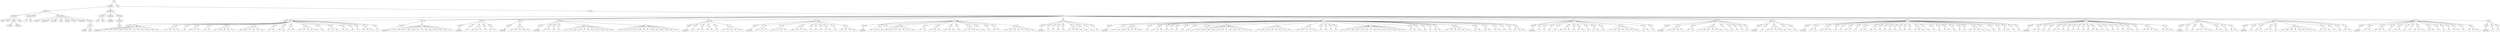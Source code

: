 digraph Tree {
	"t0" [label = "TEI"];
	"t1" [label = "teiHeader"];
	"t2" [label = "fileDesc"];
	"t3" [label = "titleStmt"];
	"t4" [label = "title"];
	"t5" [label = "title"];
	"t6" [label = "author"];
	"t7" [label = "surname"];
	"t8" [label = "forename"];
	"t9" [label = "date"];
	"t10" [label = "publicationStmt"];
	"t11" [label = "p"];
	"t12" [label = "idno"];
	"t13" [label = "sourceDesc"];
	"t14" [label = "genre"];
	"t15" [label = "inspiration"];
	"t16" [label = "structure"];
	"t17" [label = "type"];
	"t18" [label = "periode"];
	"t19" [label = "taille"];
	"t20" [label = "permalien"];
	"t21" [label = "sources"];
	"t22" [label = "source"];
	"t23" [label = "author"];
	"t24" [label = "text"];
	"t25" [label = "profileDesc"];
	"t26" [label = "creation"];
	"t27" [label = "date"];
	"t28" [label = "date"];
	"t29" [label = "langUsage"];
	"t30" [label = "language"];
	"t31" [label = "textClass"];
	"t32" [label = "keywords"];
	"t33" [label = "term"];
	"t34" [label = "text"];
	"t35" [label = "body"];
	"t36" [label = "div1"];
	"t37" [label = "head"];
	"t38" [label = "div2"];
	"t39" [label = "head"];
	"t40" [label = "listPerson"];
	"t41" [label = "sp"];
	"t42" [label = "l"];
	"t43" [label = "l"];
	"t44" [label = "l"];
	"t45" [label = "l"];
	"t46" [label = "l"];
	"t47" [label = "l"];
	"t48" [label = "l"];
	"t49" [label = "l"];
	"t50" [label = "l"];
	"t51" [label = "l"];
	"t52" [label = "l"];
	"t53" [label = "l"];
	"t54" [label = "sp"];
	"t55" [label = "l"];
	"t56" [label = "l"];
	"t57" [label = "l"];
	"t58" [label = "l"];
	"t59" [label = "sp"];
	"t60" [label = "l"];
	"t61" [label = "sp"];
	"t62" [label = "l"];
	"t63" [label = "l"];
	"t64" [label = "l"];
	"t65" [label = "sp"];
	"t66" [label = "l"];
	"t67" [label = "l"];
	"t68" [label = "sp"];
	"t69" [label = "l"];
	"t70" [label = "l"];
	"t71" [label = "l"];
	"t72" [label = "l"];
	"t73" [label = "l"];
	"t74" [label = "sp"];
	"t75" [label = "l"];
	"t76" [label = "l"];
	"t77" [label = "l"];
	"t78" [label = "l"];
	"t79" [label = "l"];
	"t80" [label = "l"];
	"t81" [label = "sp"];
	"t82" [label = "l"];
	"t83" [label = "l"];
	"t84" [label = "sp"];
	"t85" [label = "l"];
	"t86" [label = "l"];
	"t87" [label = "sp"];
	"t88" [label = "l"];
	"t89" [label = "l"];
	"t90" [label = "sp"];
	"t91" [label = "l"];
	"t92" [label = "l"];
	"t93" [label = "l"];
	"t94" [label = "l"];
	"t95" [label = "l"];
	"t96" [label = "sp"];
	"t97" [label = "l"];
	"t98" [label = "sp"];
	"t99" [label = "l"];
	"t100" [label = "l"];
	"t101" [label = "l"];
	"t102" [label = "sp"];
	"t103" [label = "l"];
	"t104" [label = "l"];
	"t105" [label = "sp"];
	"t106" [label = "l"];
	"t107" [label = "sp"];
	"t108" [label = "l"];
	"t109" [label = "sp"];
	"t110" [label = "l"];
	"t111" [label = "l"];
	"t112" [label = "l"];
	"t113" [label = "sp"];
	"t114" [label = "l"];
	"t115" [label = "div2"];
	"t116" [label = "head"];
	"t117" [label = "listPerson"];
	"t118" [label = "sp"];
	"t119" [label = "l"];
	"t120" [label = "l"];
	"t121" [label = "l"];
	"t122" [label = "l"];
	"t123" [label = "l"];
	"t124" [label = "l"];
	"t125" [label = "l"];
	"t126" [label = "l"];
	"t127" [label = "l"];
	"t128" [label = "l"];
	"t129" [label = "l"];
	"t130" [label = "l"];
	"t131" [label = "l"];
	"t132" [label = "div2"];
	"t133" [label = "head"];
	"t134" [label = "listPerson"];
	"t135" [label = "sp"];
	"t136" [label = "l"];
	"t137" [label = "sp"];
	"t138" [label = "l"];
	"t139" [label = "l"];
	"t140" [label = "l"];
	"t141" [label = "sp"];
	"t142" [label = "l"];
	"t143" [label = "sp"];
	"t144" [label = "l"];
	"t145" [label = "l"];
	"t146" [label = "div2"];
	"t147" [label = "head"];
	"t148" [label = "listPerson"];
	"t149" [label = "sp"];
	"t150" [label = "l"];
	"t151" [label = "l"];
	"t152" [label = "l"];
	"t153" [label = "l"];
	"t154" [label = "l"];
	"t155" [label = "div2"];
	"t156" [label = "head"];
	"t157" [label = "listPerson"];
	"t158" [label = "sp"];
	"t159" [label = "l"];
	"t160" [label = "l"];
	"t161" [label = "sp"];
	"t162" [label = "l"];
	"t163" [label = "sp"];
	"t164" [label = "l"];
	"t165" [label = "sp"];
	"t166" [label = "l"];
	"t167" [label = "l"];
	"t168" [label = "l"];
	"t169" [label = "l"];
	"t170" [label = "l"];
	"t171" [label = "l"];
	"t172" [label = "l"];
	"t173" [label = "l"];
	"t174" [label = "l"];
	"t175" [label = "l"];
	"t176" [label = "l"];
	"t177" [label = "sp"];
	"t178" [label = "l"];
	"t179" [label = "l"];
	"t180" [label = "l"];
	"t181" [label = "l"];
	"t182" [label = "l"];
	"t183" [label = "l"];
	"t184" [label = "l"];
	"t185" [label = "l"];
	"t186" [label = "l"];
	"t187" [label = "l"];
	"t188" [label = "l"];
	"t189" [label = "l"];
	"t190" [label = "l"];
	"t191" [label = "div2"];
	"t192" [label = "head"];
	"t193" [label = "listPerson"];
	"t194" [label = "sp"];
	"t195" [label = "l"];
	"t196" [label = "sp"];
	"t197" [label = "l"];
	"t198" [label = "l"];
	"t199" [label = "sp"];
	"t200" [label = "l"];
	"t201" [label = "l"];
	"t202" [label = "sp"];
	"t203" [label = "l"];
	"t204" [label = "sp"];
	"t205" [label = "l"];
	"t206" [label = "l"];
	"t207" [label = "l"];
	"t208" [label = "l"];
	"t209" [label = "l"];
	"t210" [label = "div2"];
	"t211" [label = "head"];
	"t212" [label = "listPerson"];
	"t213" [label = "sp"];
	"t214" [label = "l"];
	"t215" [label = "l"];
	"t216" [label = "l"];
	"t217" [label = "sp"];
	"t218" [label = "l"];
	"t219" [label = "l"];
	"t220" [label = "l"];
	"t221" [label = "l"];
	"t222" [label = "sp"];
	"t223" [label = "l"];
	"t224" [label = "l"];
	"t225" [label = "l"];
	"t226" [label = "l"];
	"t227" [label = "sp"];
	"t228" [label = "l"];
	"t229" [label = "sp"];
	"t230" [label = "l"];
	"t231" [label = "sp"];
	"t232" [label = "l"];
	"t233" [label = "sp"];
	"t234" [label = "l"];
	"t235" [label = "l"];
	"t236" [label = "sp"];
	"t237" [label = "l"];
	"t238" [label = "sp"];
	"t239" [label = "l"];
	"t240" [label = "l"];
	"t241" [label = "l"];
	"t242" [label = "l"];
	"t243" [label = "div2"];
	"t244" [label = "head"];
	"t245" [label = "listPerson"];
	"t246" [label = "sp"];
	"t247" [label = "l"];
	"t248" [label = "sp"];
	"t249" [label = "l"];
	"t250" [label = "sp"];
	"t251" [label = "l"];
	"t252" [label = "l"];
	"t253" [label = "l"];
	"t254" [label = "l"];
	"t255" [label = "l"];
	"t256" [label = "l"];
	"t257" [label = "l"];
	"t258" [label = "l"];
	"t259" [label = "sp"];
	"t260" [label = "l"];
	"t261" [label = "l"];
	"t262" [label = "sp"];
	"t263" [label = "l"];
	"t264" [label = "l"];
	"t265" [label = "l"];
	"t266" [label = "sp"];
	"t267" [label = "l"];
	"t268" [label = "l"];
	"t269" [label = "l"];
	"t270" [label = "sp"];
	"t271" [label = "l"];
	"t272" [label = "sp"];
	"t273" [label = "l"];
	"t274" [label = "l"];
	"t275" [label = "l"];
	"t276" [label = "l"];
	"t277" [label = "sp"];
	"t278" [label = "l"];
	"t279" [label = "sp"];
	"t280" [label = "l"];
	"t281" [label = "sp"];
	"t282" [label = "l"];
	"t283" [label = "l"];
	"t284" [label = "sp"];
	"t285" [label = "l"];
	"t286" [label = "l"];
	"t287" [label = "l"];
	"t288" [label = "l"];
	"t289" [label = "l"];
	"t290" [label = "l"];
	"t291" [label = "l"];
	"t292" [label = "div2"];
	"t293" [label = "head"];
	"t294" [label = "listPerson"];
	"t295" [label = "sp"];
	"t296" [label = "l"];
	"t297" [label = "sp"];
	"t298" [label = "l"];
	"t299" [label = "sp"];
	"t300" [label = "l"];
	"t301" [label = "sp"];
	"t302" [label = "l"];
	"t303" [label = "sp"];
	"t304" [label = "l"];
	"t305" [label = "l"];
	"t306" [label = "l"];
	"t307" [label = "l"];
	"t308" [label = "sp"];
	"t309" [label = "l"];
	"t310" [label = "sp"];
	"t311" [label = "l"];
	"t312" [label = "sp"];
	"t313" [label = "l"];
	"t314" [label = "div2"];
	"t315" [label = "head"];
	"t316" [label = "listPerson"];
	"t317" [label = "sp"];
	"t318" [label = "l"];
	"t319" [label = "sp"];
	"t320" [label = "l"];
	"t321" [label = "l"];
	"t322" [label = "l"];
	"t323" [label = "l"];
	"t324" [label = "l"];
	"t325" [label = "l"];
	"t326" [label = "sp"];
	"t327" [label = "l"];
	"t328" [label = "sp"];
	"t329" [label = "l"];
	"t330" [label = "l"];
	"t331" [label = "l"];
	"t332" [label = "sp"];
	"t333" [label = "l"];
	"t334" [label = "sp"];
	"t335" [label = "l"];
	"t336" [label = "sp"];
	"t337" [label = "l"];
	"t338" [label = "sp"];
	"t339" [label = "l"];
	"t340" [label = "sp"];
	"t341" [label = "l"];
	"t342" [label = "sp"];
	"t343" [label = "l"];
	"t344" [label = "sp"];
	"t345" [label = "l"];
	"t346" [label = "l"];
	"t347" [label = "l"];
	"t348" [label = "l"];
	"t349" [label = "l"];
	"t350" [label = "l"];
	"t351" [label = "l"];
	"t352" [label = "l"];
	"t353" [label = "l"];
	"t354" [label = "l"];
	"t355" [label = "l"];
	"t356" [label = "l"];
	"t357" [label = "sp"];
	"t358" [label = "l"];
	"t359" [label = "l"];
	"t360" [label = "l"];
	"t361" [label = "l"];
	"t362" [label = "l"];
	"t363" [label = "l"];
	"t364" [label = "l"];
	"t365" [label = "l"];
	"t366" [label = "sp"];
	"t367" [label = "l"];
	"t368" [label = "l"];
	"t369" [label = "l"];
	"t370" [label = "l"];
	"t371" [label = "l"];
	"t372" [label = "sp"];
	"t373" [label = "l"];
	"t374" [label = "sp"];
	"t375" [label = "l"];
	"t376" [label = "sp"];
	"t377" [label = "l"];
	"t378" [label = "sp"];
	"t379" [label = "l"];
	"t380" [label = "sp"];
	"t381" [label = "l"];
	"t382" [label = "l"];
	"t383" [label = "l"];
	"t384" [label = "l"];
	"t385" [label = "l"];
	"t386" [label = "l"];
	"t387" [label = "l"];
	"t388" [label = "l"];
	"t389" [label = "l"];
	"t390" [label = "l"];
	"t391" [label = "l"];
	"t392" [label = "l"];
	"t393" [label = "l"];
	"t394" [label = "l"];
	"t395" [label = "sp"];
	"t396" [label = "l"];
	"t397" [label = "l"];
	"t398" [label = "sp"];
	"t399" [label = "l"];
	"t400" [label = "sp"];
	"t401" [label = "l"];
	"t402" [label = "sp"];
	"t403" [label = "l"];
	"t404" [label = "sp"];
	"t405" [label = "l"];
	"t406" [label = "l"];
	"t407" [label = "sp"];
	"t408" [label = "l"];
	"t409" [label = "l"];
	"t410" [label = "l"];
	"t411" [label = "l"];
	"t412" [label = "l"];
	"t413" [label = "l"];
	"t414" [label = "sp"];
	"t415" [label = "l"];
	"t416" [label = "l"];
	"t417" [label = "sp"];
	"t418" [label = "l"];
	"t419" [label = "l"];
	"t420" [label = "sp"];
	"t421" [label = "l"];
	"t422" [label = "l"];
	"t423" [label = "sp"];
	"t424" [label = "l"];
	"t425" [label = "sp"];
	"t426" [label = "l"];
	"t427" [label = "sp"];
	"t428" [label = "l"];
	"t429" [label = "l"];
	"t430" [label = "l"];
	"t431" [label = "div2"];
	"t432" [label = "head"];
	"t433" [label = "listPerson"];
	"t434" [label = "sp"];
	"t435" [label = "l"];
	"t436" [label = "sp"];
	"t437" [label = "l"];
	"t438" [label = "sp"];
	"t439" [label = "l"];
	"t440" [label = "sp"];
	"t441" [label = "l"];
	"t442" [label = "sp"];
	"t443" [label = "l"];
	"t444" [label = "l"];
	"t445" [label = "l"];
	"t446" [label = "sp"];
	"t447" [label = "l"];
	"t448" [label = "sp"];
	"t449" [label = "l"];
	"t450" [label = "l"];
	"t451" [label = "sp"];
	"t452" [label = "l"];
	"t453" [label = "sp"];
	"t454" [label = "l"];
	"t455" [label = "l"];
	"t456" [label = "sp"];
	"t457" [label = "l"];
	"t458" [label = "sp"];
	"t459" [label = "l"];
	"t460" [label = "l"];
	"t461" [label = "l"];
	"t462" [label = "l"];
	"t463" [label = "l"];
	"t464" [label = "l"];
	"t465" [label = "l"];
	"t466" [label = "sp"];
	"t467" [label = "l"];
	"t468" [label = "l"];
	"t469" [label = "sp"];
	"t470" [label = "l"];
	"t471" [label = "div2"];
	"t472" [label = "head"];
	"t473" [label = "listPerson"];
	"t474" [label = "sp"];
	"t475" [label = "l"];
	"t476" [label = "l"];
	"t477" [label = "l"];
	"t478" [label = "l"];
	"t479" [label = "sp"];
	"t480" [label = "l"];
	"t481" [label = "l"];
	"t482" [label = "sp"];
	"t483" [label = "l"];
	"t484" [label = "l"];
	"t485" [label = "l"];
	"t486" [label = "l"];
	"t487" [label = "l"];
	"t488" [label = "l"];
	"t489" [label = "sp"];
	"t490" [label = "l"];
	"t491" [label = "sp"];
	"t492" [label = "l"];
	"t493" [label = "sp"];
	"t494" [label = "l"];
	"t495" [label = "sp"];
	"t496" [label = "l"];
	"t497" [label = "sp"];
	"t498" [label = "l"];
	"t499" [label = "div2"];
	"t500" [label = "head"];
	"t501" [label = "listPerson"];
	"t502" [label = "sp"];
	"t503" [label = "l"];
	"t504" [label = "sp"];
	"t505" [label = "l"];
	"t506" [label = "l"];
	"t507" [label = "l"];
	"t508" [label = "l"];
	"t509" [label = "l"];
	"t510" [label = "sp"];
	"t511" [label = "l"];
	"t512" [label = "sp"];
	"t513" [label = "l"];
	"t514" [label = "div2"];
	"t515" [label = "head"];
	"t516" [label = "listPerson"];
	"t517" [label = "sp"];
	"t518" [label = "l"];
	"t519" [label = "l"];
	"t520" [label = "sp"];
	"t521" [label = "l"];
	"t522" [label = "l"];
	"t523" [label = "l"];
	"t524" [label = "sp"];
	"t525" [label = "l"];
	"t526" [label = "sp"];
	"t527" [label = "l"];
	"t528" [label = "sp"];
	"t529" [label = "l"];
	"t530" [label = "l"];
	"t531" [label = "sp"];
	"t532" [label = "l"];
	"t533" [label = "sp"];
	"t534" [label = "l"];
	"t535" [label = "l"];
	"t536" [label = "sp"];
	"t537" [label = "l"];
	"t538" [label = "l"];
	"t539" [label = "sp"];
	"t540" [label = "l"];
	"t541" [label = "sp"];
	"t542" [label = "l"];
	"t543" [label = "sp"];
	"t544" [label = "l"];
	"t545" [label = "sp"];
	"t546" [label = "l"];
	"t547" [label = "sp"];
	"t548" [label = "l"];
	"t549" [label = "sp"];
	"t550" [label = "l"];
	"t551" [label = "sp"];
	"t552" [label = "l"];
	"t553" [label = "sp"];
	"t554" [label = "l"];
	"t555" [label = "l"];
	"t556" [label = "l"];
	"t557" [label = "sp"];
	"t558" [label = "l"];
	"t559" [label = "sp"];
	"t560" [label = "l"];
	"t561" [label = "sp"];
	"t562" [label = "l"];
	"t563" [label = "sp"];
	"t564" [label = "l"];
	"t565" [label = "l"];
	"t566" [label = "sp"];
	"t567" [label = "l"];
	"t568" [label = "sp"];
	"t569" [label = "l"];
	"t570" [label = "sp"];
	"t571" [label = "l"];
	"t572" [label = "sp"];
	"t573" [label = "l"];
	"t574" [label = "l"];
	"t575" [label = "l"];
	"t576" [label = "l"];
	"t577" [label = "sp"];
	"t578" [label = "l"];
	"t579" [label = "sp"];
	"t580" [label = "l"];
	"t581" [label = "sp"];
	"t582" [label = "l"];
	"t583" [label = "sp"];
	"t584" [label = "l"];
	"t585" [label = "l"];
	"t586" [label = "sp"];
	"t587" [label = "l"];
	"t588" [label = "sp"];
	"t589" [label = "l"];
	"t590" [label = "div2"];
	"t591" [label = "head"];
	"t592" [label = "listPerson"];
	"t593" [label = "sp"];
	"t594" [label = "l"];
	"t595" [label = "l"];
	"t596" [label = "sp"];
	"t597" [label = "l"];
	"t598" [label = "sp"];
	"t599" [label = "l"];
	"t600" [label = "sp"];
	"t601" [label = "l"];
	"t602" [label = "l"];
	"t603" [label = "sp"];
	"t604" [label = "l"];
	"t605" [label = "sp"];
	"t606" [label = "l"];
	"t607" [label = "sp"];
	"t608" [label = "l"];
	"t609" [label = "sp"];
	"t610" [label = "l"];
	"t611" [label = "sp"];
	"t612" [label = "l"];
	"t613" [label = "sp"];
	"t614" [label = "l"];
	"t615" [label = "sp"];
	"t616" [label = "l"];
	"t617" [label = "l"];
	"t618" [label = "sp"];
	"t619" [label = "l"];
	"t620" [label = "sp"];
	"t621" [label = "l"];
	"t622" [label = "sp"];
	"t623" [label = "l"];
	"t624" [label = "sp"];
	"t625" [label = "l"];
	"t626" [label = "sp"];
	"t627" [label = "l"];
	"t628" [label = "sp"];
	"t629" [label = "l"];
	"t630" [label = "l"];
	"t631" [label = "sp"];
	"t632" [label = "l"];
	"t633" [label = "sp"];
	"t634" [label = "l"];
	"t635" [label = "l"];
	"t636" [label = "l"];
	"t637" [label = "l"];
	"t638" [label = "sp"];
	"t639" [label = "l"];
	"t640" [label = "l"];
	"t641" [label = "l"];
	"t642" [label = "div2"];
	"t643" [label = "head"];
	"t644" [label = "listPerson"];
	"t645" [label = "sp"];
	"t646" [label = "l"];
	"t647" [label = "sp"];
	"t648" [label = "l"];
	"t649" [label = "sp"];
	"t650" [label = "l"];
	"t651" [label = "l"];
	"t652" [label = "l"];
	"t653" [label = "l"];
	"t654" [label = "sp"];
	"t655" [label = "l"];
	"t656" [label = "l"];
	"t657" [label = "sp"];
	"t658" [label = "l"];
	"t659" [label = "sp"];
	"t660" [label = "l"];
	"t661" [label = "l"];
	"t662" [label = "div2"];
	"t663" [label = "head"];
	"t664" [label = "listPerson"];
	"t665" [label = "sp"];
	"t666" [label = "l"];
	"t667" [label = "sp"];
	"t668" [label = "l"];
	"t669" [label = "l"];
	"t670" [label = "sp"];
	"t671" [label = "l"];
	"t672" [label = "l"];
	"t673" [label = "sp"];
	"t674" [label = "l"];
	"t675" [label = "sp"];
	"t676" [label = "l"];
	"t677" [label = "l"];
	"t678" [label = "l"];
	"t679" [label = "l"];
	"t680" [label = "l"];
	"t681" [label = "l"];
	"t682" [label = "l"];
	"t683" [label = "l"];
	"t684" [label = "sp"];
	"t685" [label = "l"];
	"t686" [label = "l"];
	"t687" [label = "l"];
	"t688" [label = "sp"];
	"t689" [label = "l"];
	"t690" [label = "sp"];
	"t691" [label = "l"];
	"t692" [label = "sp"];
	"t693" [label = "l"];
	"t694" [label = "l"];
	"t695" [label = "div2"];
	"t696" [label = "head"];
	"t697" [label = "listPerson"];
	"t698" [label = "sp"];
	"t699" [label = "l"];
	"t700" [label = "l"];
	"t701" [label = "sp"];
	"t702" [label = "l"];
	"t703" [label = "l"];
	"t704" [label = "l"];
	"t705" [label = "sp"];
	"t706" [label = "l"];
	"t707" [label = "sp"];
	"t708" [label = "l"];
	"t709" [label = "l"];
	"t710" [label = "sp"];
	"t711" [label = "l"];
	"t712" [label = "sp"];
	"t713" [label = "l"];
	"t714" [label = "sp"];
	"t715" [label = "l"];
	"t716" [label = "l"];
	"t717" [label = "l"];
	"t718" [label = "sp"];
	"t719" [label = "l"];
	"t720" [label = "l"];
	"t721" [label = "sp"];
	"t722" [label = "l"];
	"t723" [label = "sp"];
	"t724" [label = "l"];
	"t725" [label = "sp"];
	"t726" [label = "l"];
	"t727" [label = "sp"];
	"t728" [label = "l"];
	"t729" [label = "l"];
	"t730" [label = "sp"];
	"t731" [label = "l"];
	"t732" [label = "sp"];
	"t733" [label = "l"];
	"t734" [label = "l"];
	"t735" [label = "l"];
	"t736" [label = "div2"];
	"t737" [label = "head"];
	"t738" [label = "listPerson"];
	"t739" [label = "sp"];
	"t740" [label = "l"];
	"t741" [label = "sp"];
	"t742" [label = "l"];
	"t0" -> "t1";
	"t1" -> "t2";
	"t2" -> "t3";
	"t3" -> "t4";
	"t3" -> "t5";
	"t3" -> "t6";
	"t6" -> "t7";
	"t6" -> "t8";
	"t3" -> "t9";
	"t2" -> "t10";
	"t10" -> "t11";
	"t10" -> "t12";
	"t2" -> "t13";
	"t13" -> "t14";
	"t13" -> "t15";
	"t13" -> "t16";
	"t13" -> "t17";
	"t13" -> "t18";
	"t13" -> "t19";
	"t13" -> "t20";
	"t13" -> "t21";
	"t21" -> "t22";
	"t22" -> "t23";
	"t22" -> "t24";
	"t1" -> "t25";
	"t25" -> "t26";
	"t26" -> "t27";
	"t26" -> "t28";
	"t25" -> "t29";
	"t29" -> "t30";
	"t25" -> "t31";
	"t31" -> "t32";
	"t32" -> "t33";
	"t0" -> "t34";
	"t34" -> "t35";
	"t35" -> "t36";
	"t36" -> "t37";
	"t36" -> "t38";
	"t38" -> "t39";
	"t39" -> "t40";
	"t38" -> "t41";
	"t41" -> "t42";
	"t41" -> "t43";
	"t41" -> "t44";
	"t41" -> "t45";
	"t41" -> "t46";
	"t41" -> "t47";
	"t41" -> "t48";
	"t41" -> "t49";
	"t41" -> "t50";
	"t41" -> "t51";
	"t41" -> "t52";
	"t41" -> "t53";
	"t38" -> "t54";
	"t54" -> "t55";
	"t54" -> "t56";
	"t54" -> "t57";
	"t54" -> "t58";
	"t38" -> "t59";
	"t59" -> "t60";
	"t38" -> "t61";
	"t61" -> "t62";
	"t61" -> "t63";
	"t61" -> "t64";
	"t38" -> "t65";
	"t65" -> "t66";
	"t65" -> "t67";
	"t38" -> "t68";
	"t68" -> "t69";
	"t68" -> "t70";
	"t68" -> "t71";
	"t68" -> "t72";
	"t68" -> "t73";
	"t38" -> "t74";
	"t74" -> "t75";
	"t74" -> "t76";
	"t74" -> "t77";
	"t74" -> "t78";
	"t74" -> "t79";
	"t74" -> "t80";
	"t38" -> "t81";
	"t81" -> "t82";
	"t81" -> "t83";
	"t38" -> "t84";
	"t84" -> "t85";
	"t84" -> "t86";
	"t38" -> "t87";
	"t87" -> "t88";
	"t87" -> "t89";
	"t38" -> "t90";
	"t90" -> "t91";
	"t90" -> "t92";
	"t90" -> "t93";
	"t90" -> "t94";
	"t90" -> "t95";
	"t38" -> "t96";
	"t96" -> "t97";
	"t38" -> "t98";
	"t98" -> "t99";
	"t98" -> "t100";
	"t98" -> "t101";
	"t38" -> "t102";
	"t102" -> "t103";
	"t102" -> "t104";
	"t38" -> "t105";
	"t105" -> "t106";
	"t38" -> "t107";
	"t107" -> "t108";
	"t38" -> "t109";
	"t109" -> "t110";
	"t109" -> "t111";
	"t109" -> "t112";
	"t38" -> "t113";
	"t113" -> "t114";
	"t36" -> "t115";
	"t115" -> "t116";
	"t116" -> "t117";
	"t115" -> "t118";
	"t118" -> "t119";
	"t118" -> "t120";
	"t118" -> "t121";
	"t118" -> "t122";
	"t118" -> "t123";
	"t118" -> "t124";
	"t118" -> "t125";
	"t118" -> "t126";
	"t118" -> "t127";
	"t118" -> "t128";
	"t118" -> "t129";
	"t118" -> "t130";
	"t118" -> "t131";
	"t36" -> "t132";
	"t132" -> "t133";
	"t133" -> "t134";
	"t132" -> "t135";
	"t135" -> "t136";
	"t132" -> "t137";
	"t137" -> "t138";
	"t137" -> "t139";
	"t137" -> "t140";
	"t132" -> "t141";
	"t141" -> "t142";
	"t132" -> "t143";
	"t143" -> "t144";
	"t143" -> "t145";
	"t36" -> "t146";
	"t146" -> "t147";
	"t147" -> "t148";
	"t146" -> "t149";
	"t149" -> "t150";
	"t149" -> "t151";
	"t149" -> "t152";
	"t149" -> "t153";
	"t149" -> "t154";
	"t36" -> "t155";
	"t155" -> "t156";
	"t156" -> "t157";
	"t155" -> "t158";
	"t158" -> "t159";
	"t158" -> "t160";
	"t155" -> "t161";
	"t161" -> "t162";
	"t155" -> "t163";
	"t163" -> "t164";
	"t155" -> "t165";
	"t165" -> "t166";
	"t165" -> "t167";
	"t165" -> "t168";
	"t165" -> "t169";
	"t165" -> "t170";
	"t165" -> "t171";
	"t165" -> "t172";
	"t165" -> "t173";
	"t165" -> "t174";
	"t165" -> "t175";
	"t165" -> "t176";
	"t155" -> "t177";
	"t177" -> "t178";
	"t177" -> "t179";
	"t177" -> "t180";
	"t177" -> "t181";
	"t177" -> "t182";
	"t177" -> "t183";
	"t177" -> "t184";
	"t177" -> "t185";
	"t177" -> "t186";
	"t177" -> "t187";
	"t177" -> "t188";
	"t177" -> "t189";
	"t177" -> "t190";
	"t36" -> "t191";
	"t191" -> "t192";
	"t192" -> "t193";
	"t191" -> "t194";
	"t194" -> "t195";
	"t191" -> "t196";
	"t196" -> "t197";
	"t196" -> "t198";
	"t191" -> "t199";
	"t199" -> "t200";
	"t199" -> "t201";
	"t191" -> "t202";
	"t202" -> "t203";
	"t191" -> "t204";
	"t204" -> "t205";
	"t204" -> "t206";
	"t204" -> "t207";
	"t204" -> "t208";
	"t204" -> "t209";
	"t36" -> "t210";
	"t210" -> "t211";
	"t211" -> "t212";
	"t210" -> "t213";
	"t213" -> "t214";
	"t213" -> "t215";
	"t213" -> "t216";
	"t210" -> "t217";
	"t217" -> "t218";
	"t217" -> "t219";
	"t217" -> "t220";
	"t217" -> "t221";
	"t210" -> "t222";
	"t222" -> "t223";
	"t222" -> "t224";
	"t222" -> "t225";
	"t222" -> "t226";
	"t210" -> "t227";
	"t227" -> "t228";
	"t210" -> "t229";
	"t229" -> "t230";
	"t210" -> "t231";
	"t231" -> "t232";
	"t210" -> "t233";
	"t233" -> "t234";
	"t233" -> "t235";
	"t210" -> "t236";
	"t236" -> "t237";
	"t210" -> "t238";
	"t238" -> "t239";
	"t238" -> "t240";
	"t238" -> "t241";
	"t238" -> "t242";
	"t36" -> "t243";
	"t243" -> "t244";
	"t244" -> "t245";
	"t243" -> "t246";
	"t246" -> "t247";
	"t243" -> "t248";
	"t248" -> "t249";
	"t243" -> "t250";
	"t250" -> "t251";
	"t250" -> "t252";
	"t250" -> "t253";
	"t250" -> "t254";
	"t250" -> "t255";
	"t250" -> "t256";
	"t250" -> "t257";
	"t250" -> "t258";
	"t243" -> "t259";
	"t259" -> "t260";
	"t259" -> "t261";
	"t243" -> "t262";
	"t262" -> "t263";
	"t262" -> "t264";
	"t262" -> "t265";
	"t243" -> "t266";
	"t266" -> "t267";
	"t266" -> "t268";
	"t266" -> "t269";
	"t243" -> "t270";
	"t270" -> "t271";
	"t243" -> "t272";
	"t272" -> "t273";
	"t272" -> "t274";
	"t272" -> "t275";
	"t272" -> "t276";
	"t243" -> "t277";
	"t277" -> "t278";
	"t243" -> "t279";
	"t279" -> "t280";
	"t243" -> "t281";
	"t281" -> "t282";
	"t281" -> "t283";
	"t243" -> "t284";
	"t284" -> "t285";
	"t284" -> "t286";
	"t284" -> "t287";
	"t284" -> "t288";
	"t284" -> "t289";
	"t284" -> "t290";
	"t284" -> "t291";
	"t36" -> "t292";
	"t292" -> "t293";
	"t293" -> "t294";
	"t292" -> "t295";
	"t295" -> "t296";
	"t292" -> "t297";
	"t297" -> "t298";
	"t292" -> "t299";
	"t299" -> "t300";
	"t292" -> "t301";
	"t301" -> "t302";
	"t292" -> "t303";
	"t303" -> "t304";
	"t303" -> "t305";
	"t303" -> "t306";
	"t303" -> "t307";
	"t292" -> "t308";
	"t308" -> "t309";
	"t292" -> "t310";
	"t310" -> "t311";
	"t292" -> "t312";
	"t312" -> "t313";
	"t36" -> "t314";
	"t314" -> "t315";
	"t315" -> "t316";
	"t314" -> "t317";
	"t317" -> "t318";
	"t314" -> "t319";
	"t319" -> "t320";
	"t319" -> "t321";
	"t319" -> "t322";
	"t319" -> "t323";
	"t319" -> "t324";
	"t319" -> "t325";
	"t314" -> "t326";
	"t326" -> "t327";
	"t314" -> "t328";
	"t328" -> "t329";
	"t328" -> "t330";
	"t328" -> "t331";
	"t314" -> "t332";
	"t332" -> "t333";
	"t314" -> "t334";
	"t334" -> "t335";
	"t314" -> "t336";
	"t336" -> "t337";
	"t314" -> "t338";
	"t338" -> "t339";
	"t314" -> "t340";
	"t340" -> "t341";
	"t314" -> "t342";
	"t342" -> "t343";
	"t314" -> "t344";
	"t344" -> "t345";
	"t344" -> "t346";
	"t344" -> "t347";
	"t344" -> "t348";
	"t344" -> "t349";
	"t344" -> "t350";
	"t344" -> "t351";
	"t344" -> "t352";
	"t344" -> "t353";
	"t344" -> "t354";
	"t344" -> "t355";
	"t344" -> "t356";
	"t314" -> "t357";
	"t357" -> "t358";
	"t357" -> "t359";
	"t357" -> "t360";
	"t357" -> "t361";
	"t357" -> "t362";
	"t357" -> "t363";
	"t357" -> "t364";
	"t357" -> "t365";
	"t314" -> "t366";
	"t366" -> "t367";
	"t366" -> "t368";
	"t366" -> "t369";
	"t366" -> "t370";
	"t366" -> "t371";
	"t314" -> "t372";
	"t372" -> "t373";
	"t314" -> "t374";
	"t374" -> "t375";
	"t314" -> "t376";
	"t376" -> "t377";
	"t314" -> "t378";
	"t378" -> "t379";
	"t314" -> "t380";
	"t380" -> "t381";
	"t380" -> "t382";
	"t380" -> "t383";
	"t380" -> "t384";
	"t380" -> "t385";
	"t380" -> "t386";
	"t380" -> "t387";
	"t380" -> "t388";
	"t380" -> "t389";
	"t380" -> "t390";
	"t380" -> "t391";
	"t380" -> "t392";
	"t380" -> "t393";
	"t380" -> "t394";
	"t314" -> "t395";
	"t395" -> "t396";
	"t395" -> "t397";
	"t314" -> "t398";
	"t398" -> "t399";
	"t314" -> "t400";
	"t400" -> "t401";
	"t314" -> "t402";
	"t402" -> "t403";
	"t314" -> "t404";
	"t404" -> "t405";
	"t404" -> "t406";
	"t314" -> "t407";
	"t407" -> "t408";
	"t407" -> "t409";
	"t407" -> "t410";
	"t407" -> "t411";
	"t407" -> "t412";
	"t407" -> "t413";
	"t314" -> "t414";
	"t414" -> "t415";
	"t414" -> "t416";
	"t314" -> "t417";
	"t417" -> "t418";
	"t417" -> "t419";
	"t314" -> "t420";
	"t420" -> "t421";
	"t420" -> "t422";
	"t314" -> "t423";
	"t423" -> "t424";
	"t314" -> "t425";
	"t425" -> "t426";
	"t314" -> "t427";
	"t427" -> "t428";
	"t427" -> "t429";
	"t427" -> "t430";
	"t36" -> "t431";
	"t431" -> "t432";
	"t432" -> "t433";
	"t431" -> "t434";
	"t434" -> "t435";
	"t431" -> "t436";
	"t436" -> "t437";
	"t431" -> "t438";
	"t438" -> "t439";
	"t431" -> "t440";
	"t440" -> "t441";
	"t431" -> "t442";
	"t442" -> "t443";
	"t442" -> "t444";
	"t442" -> "t445";
	"t431" -> "t446";
	"t446" -> "t447";
	"t431" -> "t448";
	"t448" -> "t449";
	"t448" -> "t450";
	"t431" -> "t451";
	"t451" -> "t452";
	"t431" -> "t453";
	"t453" -> "t454";
	"t453" -> "t455";
	"t431" -> "t456";
	"t456" -> "t457";
	"t431" -> "t458";
	"t458" -> "t459";
	"t458" -> "t460";
	"t458" -> "t461";
	"t458" -> "t462";
	"t458" -> "t463";
	"t458" -> "t464";
	"t458" -> "t465";
	"t431" -> "t466";
	"t466" -> "t467";
	"t466" -> "t468";
	"t431" -> "t469";
	"t469" -> "t470";
	"t36" -> "t471";
	"t471" -> "t472";
	"t472" -> "t473";
	"t471" -> "t474";
	"t474" -> "t475";
	"t474" -> "t476";
	"t474" -> "t477";
	"t474" -> "t478";
	"t471" -> "t479";
	"t479" -> "t480";
	"t479" -> "t481";
	"t471" -> "t482";
	"t482" -> "t483";
	"t482" -> "t484";
	"t482" -> "t485";
	"t482" -> "t486";
	"t482" -> "t487";
	"t482" -> "t488";
	"t471" -> "t489";
	"t489" -> "t490";
	"t471" -> "t491";
	"t491" -> "t492";
	"t471" -> "t493";
	"t493" -> "t494";
	"t471" -> "t495";
	"t495" -> "t496";
	"t471" -> "t497";
	"t497" -> "t498";
	"t36" -> "t499";
	"t499" -> "t500";
	"t500" -> "t501";
	"t499" -> "t502";
	"t502" -> "t503";
	"t499" -> "t504";
	"t504" -> "t505";
	"t504" -> "t506";
	"t504" -> "t507";
	"t504" -> "t508";
	"t504" -> "t509";
	"t499" -> "t510";
	"t510" -> "t511";
	"t499" -> "t512";
	"t512" -> "t513";
	"t36" -> "t514";
	"t514" -> "t515";
	"t515" -> "t516";
	"t514" -> "t517";
	"t517" -> "t518";
	"t517" -> "t519";
	"t514" -> "t520";
	"t520" -> "t521";
	"t520" -> "t522";
	"t520" -> "t523";
	"t514" -> "t524";
	"t524" -> "t525";
	"t514" -> "t526";
	"t526" -> "t527";
	"t514" -> "t528";
	"t528" -> "t529";
	"t528" -> "t530";
	"t514" -> "t531";
	"t531" -> "t532";
	"t514" -> "t533";
	"t533" -> "t534";
	"t533" -> "t535";
	"t514" -> "t536";
	"t536" -> "t537";
	"t536" -> "t538";
	"t514" -> "t539";
	"t539" -> "t540";
	"t514" -> "t541";
	"t541" -> "t542";
	"t514" -> "t543";
	"t543" -> "t544";
	"t514" -> "t545";
	"t545" -> "t546";
	"t514" -> "t547";
	"t547" -> "t548";
	"t514" -> "t549";
	"t549" -> "t550";
	"t514" -> "t551";
	"t551" -> "t552";
	"t514" -> "t553";
	"t553" -> "t554";
	"t553" -> "t555";
	"t553" -> "t556";
	"t514" -> "t557";
	"t557" -> "t558";
	"t514" -> "t559";
	"t559" -> "t560";
	"t514" -> "t561";
	"t561" -> "t562";
	"t514" -> "t563";
	"t563" -> "t564";
	"t563" -> "t565";
	"t514" -> "t566";
	"t566" -> "t567";
	"t514" -> "t568";
	"t568" -> "t569";
	"t514" -> "t570";
	"t570" -> "t571";
	"t514" -> "t572";
	"t572" -> "t573";
	"t572" -> "t574";
	"t572" -> "t575";
	"t572" -> "t576";
	"t514" -> "t577";
	"t577" -> "t578";
	"t514" -> "t579";
	"t579" -> "t580";
	"t514" -> "t581";
	"t581" -> "t582";
	"t514" -> "t583";
	"t583" -> "t584";
	"t583" -> "t585";
	"t514" -> "t586";
	"t586" -> "t587";
	"t514" -> "t588";
	"t588" -> "t589";
	"t36" -> "t590";
	"t590" -> "t591";
	"t591" -> "t592";
	"t590" -> "t593";
	"t593" -> "t594";
	"t593" -> "t595";
	"t590" -> "t596";
	"t596" -> "t597";
	"t590" -> "t598";
	"t598" -> "t599";
	"t590" -> "t600";
	"t600" -> "t601";
	"t600" -> "t602";
	"t590" -> "t603";
	"t603" -> "t604";
	"t590" -> "t605";
	"t605" -> "t606";
	"t590" -> "t607";
	"t607" -> "t608";
	"t590" -> "t609";
	"t609" -> "t610";
	"t590" -> "t611";
	"t611" -> "t612";
	"t590" -> "t613";
	"t613" -> "t614";
	"t590" -> "t615";
	"t615" -> "t616";
	"t615" -> "t617";
	"t590" -> "t618";
	"t618" -> "t619";
	"t590" -> "t620";
	"t620" -> "t621";
	"t590" -> "t622";
	"t622" -> "t623";
	"t590" -> "t624";
	"t624" -> "t625";
	"t590" -> "t626";
	"t626" -> "t627";
	"t590" -> "t628";
	"t628" -> "t629";
	"t628" -> "t630";
	"t590" -> "t631";
	"t631" -> "t632";
	"t590" -> "t633";
	"t633" -> "t634";
	"t633" -> "t635";
	"t633" -> "t636";
	"t633" -> "t637";
	"t590" -> "t638";
	"t638" -> "t639";
	"t638" -> "t640";
	"t638" -> "t641";
	"t36" -> "t642";
	"t642" -> "t643";
	"t643" -> "t644";
	"t642" -> "t645";
	"t645" -> "t646";
	"t642" -> "t647";
	"t647" -> "t648";
	"t642" -> "t649";
	"t649" -> "t650";
	"t649" -> "t651";
	"t649" -> "t652";
	"t649" -> "t653";
	"t642" -> "t654";
	"t654" -> "t655";
	"t654" -> "t656";
	"t642" -> "t657";
	"t657" -> "t658";
	"t642" -> "t659";
	"t659" -> "t660";
	"t659" -> "t661";
	"t36" -> "t662";
	"t662" -> "t663";
	"t663" -> "t664";
	"t662" -> "t665";
	"t665" -> "t666";
	"t662" -> "t667";
	"t667" -> "t668";
	"t667" -> "t669";
	"t662" -> "t670";
	"t670" -> "t671";
	"t670" -> "t672";
	"t662" -> "t673";
	"t673" -> "t674";
	"t662" -> "t675";
	"t675" -> "t676";
	"t675" -> "t677";
	"t675" -> "t678";
	"t675" -> "t679";
	"t675" -> "t680";
	"t675" -> "t681";
	"t675" -> "t682";
	"t675" -> "t683";
	"t662" -> "t684";
	"t684" -> "t685";
	"t684" -> "t686";
	"t684" -> "t687";
	"t662" -> "t688";
	"t688" -> "t689";
	"t662" -> "t690";
	"t690" -> "t691";
	"t662" -> "t692";
	"t692" -> "t693";
	"t692" -> "t694";
	"t36" -> "t695";
	"t695" -> "t696";
	"t696" -> "t697";
	"t695" -> "t698";
	"t698" -> "t699";
	"t698" -> "t700";
	"t695" -> "t701";
	"t701" -> "t702";
	"t701" -> "t703";
	"t701" -> "t704";
	"t695" -> "t705";
	"t705" -> "t706";
	"t695" -> "t707";
	"t707" -> "t708";
	"t707" -> "t709";
	"t695" -> "t710";
	"t710" -> "t711";
	"t695" -> "t712";
	"t712" -> "t713";
	"t695" -> "t714";
	"t714" -> "t715";
	"t714" -> "t716";
	"t714" -> "t717";
	"t695" -> "t718";
	"t718" -> "t719";
	"t718" -> "t720";
	"t695" -> "t721";
	"t721" -> "t722";
	"t695" -> "t723";
	"t723" -> "t724";
	"t695" -> "t725";
	"t725" -> "t726";
	"t695" -> "t727";
	"t727" -> "t728";
	"t727" -> "t729";
	"t695" -> "t730";
	"t730" -> "t731";
	"t695" -> "t732";
	"t732" -> "t733";
	"t732" -> "t734";
	"t732" -> "t735";
	"t36" -> "t736";
	"t736" -> "t737";
	"t737" -> "t738";
	"t736" -> "t739";
	"t739" -> "t740";
	"t736" -> "t741";
	"t741" -> "t742";
}
